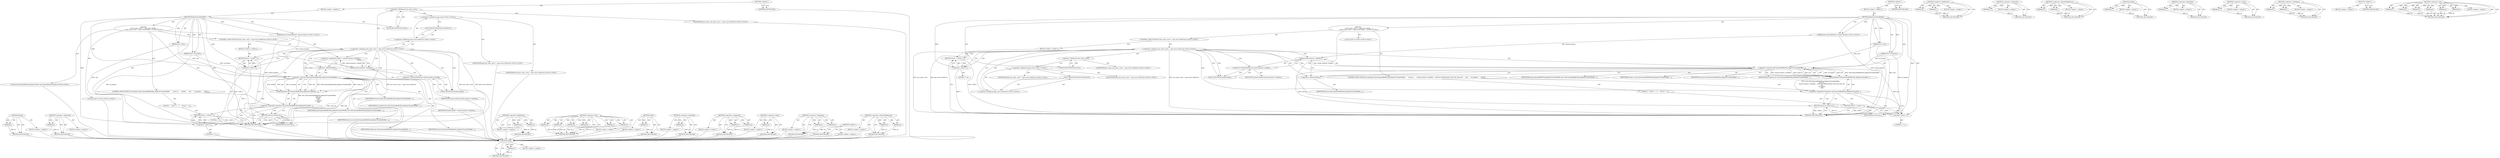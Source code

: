 digraph "&lt;operator&gt;.indirectFieldAccess" {
vulnerable_93 [label=<(METHOD,Send)>];
vulnerable_94 [label=<(PARAM,p1)>];
vulnerable_95 [label=<(BLOCK,&lt;empty&gt;,&lt;empty&gt;)>];
vulnerable_96 [label=<(METHOD_RETURN,ANY)>];
vulnerable_6 [label=<(METHOD,&lt;global&gt;)<SUB>1</SUB>>];
vulnerable_7 [label=<(BLOCK,&lt;empty&gt;,&lt;empty&gt;)<SUB>1</SUB>>];
vulnerable_8 [label=<(METHOD,RegisterTransferBuffer)<SUB>1</SUB>>];
vulnerable_9 [label="<(PARAM,base::SharedMemory* shared_memory)<SUB>2</SUB>>"];
vulnerable_10 [label=<(PARAM,size_t size)<SUB>3</SUB>>];
vulnerable_11 [label=<(PARAM,int32 id_request)<SUB>4</SUB>>];
vulnerable_12 [label="<(BLOCK,{
   if (last_state_.error != gpu::error::kNoEr...,{
   if (last_state_.error != gpu::error::kNoEr...)<SUB>4</SUB>>"];
vulnerable_13 [label="<(CONTROL_STRUCTURE,IF,if (last_state_.error != gpu::error::kNoError))<SUB>5</SUB>>"];
vulnerable_14 [label="<(&lt;operator&gt;.notEquals,last_state_.error != gpu::error::kNoError)<SUB>5</SUB>>"];
vulnerable_15 [label=<(&lt;operator&gt;.fieldAccess,last_state_.error)<SUB>5</SUB>>];
vulnerable_16 [label="<(IDENTIFIER,last_state_,last_state_.error != gpu::error::kNoError)<SUB>5</SUB>>"];
vulnerable_17 [label=<(FIELD_IDENTIFIER,error,error)<SUB>5</SUB>>];
vulnerable_18 [label="<(&lt;operator&gt;.fieldAccess,gpu::error::kNoError)<SUB>5</SUB>>"];
vulnerable_19 [label="<(&lt;operator&gt;.fieldAccess,gpu::error)<SUB>5</SUB>>"];
vulnerable_20 [label="<(IDENTIFIER,gpu,last_state_.error != gpu::error::kNoError)<SUB>5</SUB>>"];
vulnerable_21 [label="<(IDENTIFIER,error,last_state_.error != gpu::error::kNoError)<SUB>5</SUB>>"];
vulnerable_22 [label=<(FIELD_IDENTIFIER,kNoError,kNoError)<SUB>5</SUB>>];
vulnerable_23 [label=<(BLOCK,&lt;empty&gt;,&lt;empty&gt;)<SUB>6</SUB>>];
vulnerable_24 [label=<(RETURN,return -1;,return -1;)<SUB>6</SUB>>];
vulnerable_25 [label=<(&lt;operator&gt;.minus,-1)<SUB>6</SUB>>];
vulnerable_26 [label=<(LITERAL,1,-1)<SUB>6</SUB>>];
vulnerable_27 [label="<(LOCAL,int32 id: int32)<SUB>8</SUB>>"];
vulnerable_28 [label=<(CONTROL_STRUCTURE,IF,if (!Send(new GpuCommandBufferMsg_RegisterTransferBuffer(
       route_id_,
      shared_memory-&gt;handle(),  // Returns FileDescriptor with auto_close off.
       size,
       id_request,
       &amp;id))))<SUB>9</SUB>>];
vulnerable_29 [label=<(&lt;operator&gt;.logicalNot,!Send(new GpuCommandBufferMsg_RegisterTransferB...)<SUB>9</SUB>>];
vulnerable_30 [label=<(Send,Send(new GpuCommandBufferMsg_RegisterTransferBu...)<SUB>9</SUB>>];
vulnerable_31 [label=<(&lt;operator&gt;.new,new GpuCommandBufferMsg_RegisterTransferBuffer(...)<SUB>9</SUB>>];
vulnerable_32 [label=<(IDENTIFIER,GpuCommandBufferMsg_RegisterTransferBuffer,new GpuCommandBufferMsg_RegisterTransferBuffer(...)<SUB>9</SUB>>];
vulnerable_33 [label=<(IDENTIFIER,route_id_,new GpuCommandBufferMsg_RegisterTransferBuffer(...)<SUB>10</SUB>>];
vulnerable_34 [label=<(handle,shared_memory-&gt;handle())<SUB>11</SUB>>];
vulnerable_35 [label=<(&lt;operator&gt;.indirectFieldAccess,shared_memory-&gt;handle)<SUB>11</SUB>>];
vulnerable_36 [label=<(IDENTIFIER,shared_memory,shared_memory-&gt;handle())<SUB>11</SUB>>];
vulnerable_37 [label=<(FIELD_IDENTIFIER,handle,handle)<SUB>11</SUB>>];
vulnerable_38 [label=<(IDENTIFIER,size,new GpuCommandBufferMsg_RegisterTransferBuffer(...)<SUB>12</SUB>>];
vulnerable_39 [label=<(IDENTIFIER,id_request,new GpuCommandBufferMsg_RegisterTransferBuffer(...)<SUB>13</SUB>>];
vulnerable_40 [label=<(&lt;operator&gt;.addressOf,&amp;id)<SUB>14</SUB>>];
vulnerable_41 [label=<(IDENTIFIER,id,new GpuCommandBufferMsg_RegisterTransferBuffer(...)<SUB>14</SUB>>];
vulnerable_42 [label=<(BLOCK,{
    return -1;
  },{
    return -1;
  })<SUB>14</SUB>>];
vulnerable_43 [label=<(RETURN,return -1;,return -1;)<SUB>15</SUB>>];
vulnerable_44 [label=<(&lt;operator&gt;.minus,-1)<SUB>15</SUB>>];
vulnerable_45 [label=<(LITERAL,1,-1)<SUB>15</SUB>>];
vulnerable_46 [label=<(RETURN,return id;,return id;)<SUB>18</SUB>>];
vulnerable_47 [label=<(IDENTIFIER,id,return id;)<SUB>18</SUB>>];
vulnerable_48 [label=<(METHOD_RETURN,int32)<SUB>1</SUB>>];
vulnerable_50 [label=<(METHOD_RETURN,ANY)<SUB>1</SUB>>];
vulnerable_80 [label=<(METHOD,&lt;operator&gt;.fieldAccess)>];
vulnerable_81 [label=<(PARAM,p1)>];
vulnerable_82 [label=<(PARAM,p2)>];
vulnerable_83 [label=<(BLOCK,&lt;empty&gt;,&lt;empty&gt;)>];
vulnerable_84 [label=<(METHOD_RETURN,ANY)>];
vulnerable_115 [label=<(METHOD,&lt;operator&gt;.addressOf)>];
vulnerable_116 [label=<(PARAM,p1)>];
vulnerable_117 [label=<(BLOCK,&lt;empty&gt;,&lt;empty&gt;)>];
vulnerable_118 [label=<(METHOD_RETURN,ANY)>];
vulnerable_110 [label=<(METHOD,&lt;operator&gt;.indirectFieldAccess)>];
vulnerable_111 [label=<(PARAM,p1)>];
vulnerable_112 [label=<(PARAM,p2)>];
vulnerable_113 [label=<(BLOCK,&lt;empty&gt;,&lt;empty&gt;)>];
vulnerable_114 [label=<(METHOD_RETURN,ANY)>];
vulnerable_106 [label=<(METHOD,handle)>];
vulnerable_107 [label=<(PARAM,p1)>];
vulnerable_108 [label=<(BLOCK,&lt;empty&gt;,&lt;empty&gt;)>];
vulnerable_109 [label=<(METHOD_RETURN,ANY)>];
vulnerable_89 [label=<(METHOD,&lt;operator&gt;.logicalNot)>];
vulnerable_90 [label=<(PARAM,p1)>];
vulnerable_91 [label=<(BLOCK,&lt;empty&gt;,&lt;empty&gt;)>];
vulnerable_92 [label=<(METHOD_RETURN,ANY)>];
vulnerable_85 [label=<(METHOD,&lt;operator&gt;.minus)>];
vulnerable_86 [label=<(PARAM,p1)>];
vulnerable_87 [label=<(BLOCK,&lt;empty&gt;,&lt;empty&gt;)>];
vulnerable_88 [label=<(METHOD_RETURN,ANY)>];
vulnerable_75 [label=<(METHOD,&lt;operator&gt;.notEquals)>];
vulnerable_76 [label=<(PARAM,p1)>];
vulnerable_77 [label=<(PARAM,p2)>];
vulnerable_78 [label=<(BLOCK,&lt;empty&gt;,&lt;empty&gt;)>];
vulnerable_79 [label=<(METHOD_RETURN,ANY)>];
vulnerable_69 [label=<(METHOD,&lt;global&gt;)<SUB>1</SUB>>];
vulnerable_70 [label=<(BLOCK,&lt;empty&gt;,&lt;empty&gt;)>];
vulnerable_71 [label=<(METHOD_RETURN,ANY)>];
vulnerable_97 [label=<(METHOD,&lt;operator&gt;.new)>];
vulnerable_98 [label=<(PARAM,p1)>];
vulnerable_99 [label=<(PARAM,p2)>];
vulnerable_100 [label=<(PARAM,p3)>];
vulnerable_101 [label=<(PARAM,p4)>];
vulnerable_102 [label=<(PARAM,p5)>];
vulnerable_103 [label=<(PARAM,p6)>];
vulnerable_104 [label=<(BLOCK,&lt;empty&gt;,&lt;empty&gt;)>];
vulnerable_105 [label=<(METHOD_RETURN,ANY)>];
fixed_100 [label=<(METHOD,handle)>];
fixed_101 [label=<(PARAM,p1)>];
fixed_102 [label=<(BLOCK,&lt;empty&gt;,&lt;empty&gt;)>];
fixed_103 [label=<(METHOD_RETURN,ANY)>];
fixed_126 [label=<(METHOD,&lt;operator&gt;.addressOf)>];
fixed_127 [label=<(PARAM,p1)>];
fixed_128 [label=<(BLOCK,&lt;empty&gt;,&lt;empty&gt;)>];
fixed_129 [label=<(METHOD_RETURN,ANY)>];
fixed_6 [label=<(METHOD,&lt;global&gt;)<SUB>1</SUB>>];
fixed_7 [label=<(BLOCK,&lt;empty&gt;,&lt;empty&gt;)<SUB>1</SUB>>];
fixed_8 [label=<(METHOD,RegisterTransferBuffer)<SUB>1</SUB>>];
fixed_9 [label="<(PARAM,base::SharedMemory* shared_memory)<SUB>2</SUB>>"];
fixed_10 [label=<(PARAM,size_t size)<SUB>3</SUB>>];
fixed_11 [label=<(PARAM,int32 id_request)<SUB>4</SUB>>];
fixed_12 [label="<(BLOCK,{
   if (last_state_.error != gpu::error::kNoEr...,{
   if (last_state_.error != gpu::error::kNoEr...)<SUB>4</SUB>>"];
fixed_13 [label="<(CONTROL_STRUCTURE,IF,if (last_state_.error != gpu::error::kNoError))<SUB>5</SUB>>"];
fixed_14 [label="<(&lt;operator&gt;.notEquals,last_state_.error != gpu::error::kNoError)<SUB>5</SUB>>"];
fixed_15 [label=<(&lt;operator&gt;.fieldAccess,last_state_.error)<SUB>5</SUB>>];
fixed_16 [label="<(IDENTIFIER,last_state_,last_state_.error != gpu::error::kNoError)<SUB>5</SUB>>"];
fixed_17 [label=<(FIELD_IDENTIFIER,error,error)<SUB>5</SUB>>];
fixed_18 [label="<(&lt;operator&gt;.fieldAccess,gpu::error::kNoError)<SUB>5</SUB>>"];
fixed_19 [label="<(&lt;operator&gt;.fieldAccess,gpu::error)<SUB>5</SUB>>"];
fixed_20 [label="<(IDENTIFIER,gpu,last_state_.error != gpu::error::kNoError)<SUB>5</SUB>>"];
fixed_21 [label="<(IDENTIFIER,error,last_state_.error != gpu::error::kNoError)<SUB>5</SUB>>"];
fixed_22 [label=<(FIELD_IDENTIFIER,kNoError,kNoError)<SUB>5</SUB>>];
fixed_23 [label=<(BLOCK,&lt;empty&gt;,&lt;empty&gt;)<SUB>6</SUB>>];
fixed_24 [label=<(RETURN,return -1;,return -1;)<SUB>6</SUB>>];
fixed_25 [label=<(&lt;operator&gt;.minus,-1)<SUB>6</SUB>>];
fixed_26 [label=<(LITERAL,1,-1)<SUB>6</SUB>>];
fixed_27 [label="<(LOCAL,base.SharedMemoryHandle handle: base.SharedMemoryHandle)<SUB>9</SUB>>"];
fixed_28 [label=<(&lt;operator&gt;.assignment,handle = shared_memory-&gt;handle())<SUB>9</SUB>>];
fixed_29 [label=<(IDENTIFIER,handle,handle = shared_memory-&gt;handle())<SUB>9</SUB>>];
fixed_30 [label=<(handle,shared_memory-&gt;handle())<SUB>9</SUB>>];
fixed_31 [label=<(&lt;operator&gt;.indirectFieldAccess,shared_memory-&gt;handle)<SUB>9</SUB>>];
fixed_32 [label=<(IDENTIFIER,shared_memory,shared_memory-&gt;handle())<SUB>9</SUB>>];
fixed_33 [label=<(FIELD_IDENTIFIER,handle,handle)<SUB>9</SUB>>];
fixed_34 [label="<(LOCAL,int32 id: int32)<SUB>18</SUB>>"];
fixed_35 [label=<(CONTROL_STRUCTURE,IF,if (!Send(new GpuCommandBufferMsg_RegisterTransferBuffer(
       route_id_,
      handle,
       size,
       id_request,
       &amp;id))))<SUB>19</SUB>>];
fixed_36 [label=<(&lt;operator&gt;.logicalNot,!Send(new GpuCommandBufferMsg_RegisterTransferB...)<SUB>19</SUB>>];
fixed_37 [label=<(Send,Send(new GpuCommandBufferMsg_RegisterTransferBu...)<SUB>19</SUB>>];
fixed_38 [label=<(&lt;operator&gt;.new,new GpuCommandBufferMsg_RegisterTransferBuffer(...)<SUB>19</SUB>>];
fixed_39 [label=<(IDENTIFIER,GpuCommandBufferMsg_RegisterTransferBuffer,new GpuCommandBufferMsg_RegisterTransferBuffer(...)<SUB>19</SUB>>];
fixed_40 [label=<(IDENTIFIER,route_id_,new GpuCommandBufferMsg_RegisterTransferBuffer(...)<SUB>20</SUB>>];
fixed_41 [label=<(IDENTIFIER,handle,new GpuCommandBufferMsg_RegisterTransferBuffer(...)<SUB>21</SUB>>];
fixed_42 [label=<(IDENTIFIER,size,new GpuCommandBufferMsg_RegisterTransferBuffer(...)<SUB>22</SUB>>];
fixed_43 [label=<(IDENTIFIER,id_request,new GpuCommandBufferMsg_RegisterTransferBuffer(...)<SUB>23</SUB>>];
fixed_44 [label=<(&lt;operator&gt;.addressOf,&amp;id)<SUB>24</SUB>>];
fixed_45 [label=<(IDENTIFIER,id,new GpuCommandBufferMsg_RegisterTransferBuffer(...)<SUB>24</SUB>>];
fixed_46 [label=<(BLOCK,{
    return -1;
  },{
    return -1;
  })<SUB>24</SUB>>];
fixed_47 [label=<(RETURN,return -1;,return -1;)<SUB>25</SUB>>];
fixed_48 [label=<(&lt;operator&gt;.minus,-1)<SUB>25</SUB>>];
fixed_49 [label=<(LITERAL,1,-1)<SUB>25</SUB>>];
fixed_50 [label=<(RETURN,return id;,return id;)<SUB>28</SUB>>];
fixed_51 [label=<(IDENTIFIER,id,return id;)<SUB>28</SUB>>];
fixed_52 [label=<(METHOD_RETURN,int32)<SUB>1</SUB>>];
fixed_54 [label=<(METHOD_RETURN,ANY)<SUB>1</SUB>>];
fixed_86 [label=<(METHOD,&lt;operator&gt;.fieldAccess)>];
fixed_87 [label=<(PARAM,p1)>];
fixed_88 [label=<(PARAM,p2)>];
fixed_89 [label=<(BLOCK,&lt;empty&gt;,&lt;empty&gt;)>];
fixed_90 [label=<(METHOD_RETURN,ANY)>];
fixed_117 [label=<(METHOD,&lt;operator&gt;.new)>];
fixed_118 [label=<(PARAM,p1)>];
fixed_119 [label=<(PARAM,p2)>];
fixed_120 [label=<(PARAM,p3)>];
fixed_121 [label=<(PARAM,p4)>];
fixed_122 [label=<(PARAM,p5)>];
fixed_123 [label=<(PARAM,p6)>];
fixed_124 [label=<(BLOCK,&lt;empty&gt;,&lt;empty&gt;)>];
fixed_125 [label=<(METHOD_RETURN,ANY)>];
fixed_113 [label=<(METHOD,Send)>];
fixed_114 [label=<(PARAM,p1)>];
fixed_115 [label=<(BLOCK,&lt;empty&gt;,&lt;empty&gt;)>];
fixed_116 [label=<(METHOD_RETURN,ANY)>];
fixed_109 [label=<(METHOD,&lt;operator&gt;.logicalNot)>];
fixed_110 [label=<(PARAM,p1)>];
fixed_111 [label=<(BLOCK,&lt;empty&gt;,&lt;empty&gt;)>];
fixed_112 [label=<(METHOD_RETURN,ANY)>];
fixed_95 [label=<(METHOD,&lt;operator&gt;.assignment)>];
fixed_96 [label=<(PARAM,p1)>];
fixed_97 [label=<(PARAM,p2)>];
fixed_98 [label=<(BLOCK,&lt;empty&gt;,&lt;empty&gt;)>];
fixed_99 [label=<(METHOD_RETURN,ANY)>];
fixed_91 [label=<(METHOD,&lt;operator&gt;.minus)>];
fixed_92 [label=<(PARAM,p1)>];
fixed_93 [label=<(BLOCK,&lt;empty&gt;,&lt;empty&gt;)>];
fixed_94 [label=<(METHOD_RETURN,ANY)>];
fixed_81 [label=<(METHOD,&lt;operator&gt;.notEquals)>];
fixed_82 [label=<(PARAM,p1)>];
fixed_83 [label=<(PARAM,p2)>];
fixed_84 [label=<(BLOCK,&lt;empty&gt;,&lt;empty&gt;)>];
fixed_85 [label=<(METHOD_RETURN,ANY)>];
fixed_75 [label=<(METHOD,&lt;global&gt;)<SUB>1</SUB>>];
fixed_76 [label=<(BLOCK,&lt;empty&gt;,&lt;empty&gt;)>];
fixed_77 [label=<(METHOD_RETURN,ANY)>];
fixed_104 [label=<(METHOD,&lt;operator&gt;.indirectFieldAccess)>];
fixed_105 [label=<(PARAM,p1)>];
fixed_106 [label=<(PARAM,p2)>];
fixed_107 [label=<(BLOCK,&lt;empty&gt;,&lt;empty&gt;)>];
fixed_108 [label=<(METHOD_RETURN,ANY)>];
vulnerable_93 -> vulnerable_94  [key=0, label="AST: "];
vulnerable_93 -> vulnerable_94  [key=1, label="DDG: "];
vulnerable_93 -> vulnerable_95  [key=0, label="AST: "];
vulnerable_93 -> vulnerable_96  [key=0, label="AST: "];
vulnerable_93 -> vulnerable_96  [key=1, label="CFG: "];
vulnerable_94 -> vulnerable_96  [key=0, label="DDG: p1"];
vulnerable_6 -> vulnerable_7  [key=0, label="AST: "];
vulnerable_6 -> vulnerable_50  [key=0, label="AST: "];
vulnerable_6 -> vulnerable_50  [key=1, label="CFG: "];
vulnerable_7 -> vulnerable_8  [key=0, label="AST: "];
vulnerable_8 -> vulnerable_9  [key=0, label="AST: "];
vulnerable_8 -> vulnerable_9  [key=1, label="DDG: "];
vulnerable_8 -> vulnerable_10  [key=0, label="AST: "];
vulnerable_8 -> vulnerable_10  [key=1, label="DDG: "];
vulnerable_8 -> vulnerable_11  [key=0, label="AST: "];
vulnerable_8 -> vulnerable_11  [key=1, label="DDG: "];
vulnerable_8 -> vulnerable_12  [key=0, label="AST: "];
vulnerable_8 -> vulnerable_48  [key=0, label="AST: "];
vulnerable_8 -> vulnerable_17  [key=0, label="CFG: "];
vulnerable_8 -> vulnerable_47  [key=0, label="DDG: "];
vulnerable_8 -> vulnerable_25  [key=0, label="DDG: "];
vulnerable_8 -> vulnerable_31  [key=0, label="DDG: "];
vulnerable_8 -> vulnerable_44  [key=0, label="DDG: "];
vulnerable_9 -> vulnerable_48  [key=0, label="DDG: shared_memory"];
vulnerable_9 -> vulnerable_34  [key=0, label="DDG: shared_memory"];
vulnerable_10 -> vulnerable_48  [key=0, label="DDG: size"];
vulnerable_10 -> vulnerable_31  [key=0, label="DDG: size"];
vulnerable_11 -> vulnerable_48  [key=0, label="DDG: id_request"];
vulnerable_11 -> vulnerable_31  [key=0, label="DDG: id_request"];
vulnerable_12 -> vulnerable_13  [key=0, label="AST: "];
vulnerable_12 -> vulnerable_27  [key=0, label="AST: "];
vulnerable_12 -> vulnerable_28  [key=0, label="AST: "];
vulnerable_12 -> vulnerable_46  [key=0, label="AST: "];
vulnerable_13 -> vulnerable_14  [key=0, label="AST: "];
vulnerable_13 -> vulnerable_23  [key=0, label="AST: "];
vulnerable_14 -> vulnerable_15  [key=0, label="AST: "];
vulnerable_14 -> vulnerable_18  [key=0, label="AST: "];
vulnerable_14 -> vulnerable_25  [key=0, label="CFG: "];
vulnerable_14 -> vulnerable_25  [key=1, label="CDG: "];
vulnerable_14 -> vulnerable_37  [key=0, label="CFG: "];
vulnerable_14 -> vulnerable_37  [key=1, label="CDG: "];
vulnerable_14 -> vulnerable_48  [key=0, label="DDG: last_state_.error"];
vulnerable_14 -> vulnerable_48  [key=1, label="DDG: gpu::error::kNoError"];
vulnerable_14 -> vulnerable_48  [key=2, label="DDG: last_state_.error != gpu::error::kNoError"];
vulnerable_14 -> vulnerable_40  [key=0, label="CDG: "];
vulnerable_14 -> vulnerable_24  [key=0, label="CDG: "];
vulnerable_14 -> vulnerable_30  [key=0, label="CDG: "];
vulnerable_14 -> vulnerable_29  [key=0, label="CDG: "];
vulnerable_14 -> vulnerable_34  [key=0, label="CDG: "];
vulnerable_14 -> vulnerable_35  [key=0, label="CDG: "];
vulnerable_14 -> vulnerable_31  [key=0, label="CDG: "];
vulnerable_15 -> vulnerable_16  [key=0, label="AST: "];
vulnerable_15 -> vulnerable_17  [key=0, label="AST: "];
vulnerable_15 -> vulnerable_19  [key=0, label="CFG: "];
vulnerable_17 -> vulnerable_15  [key=0, label="CFG: "];
vulnerable_18 -> vulnerable_19  [key=0, label="AST: "];
vulnerable_18 -> vulnerable_22  [key=0, label="AST: "];
vulnerable_18 -> vulnerable_14  [key=0, label="CFG: "];
vulnerable_19 -> vulnerable_20  [key=0, label="AST: "];
vulnerable_19 -> vulnerable_21  [key=0, label="AST: "];
vulnerable_19 -> vulnerable_22  [key=0, label="CFG: "];
vulnerable_22 -> vulnerable_18  [key=0, label="CFG: "];
vulnerable_23 -> vulnerable_24  [key=0, label="AST: "];
vulnerable_24 -> vulnerable_25  [key=0, label="AST: "];
vulnerable_24 -> vulnerable_48  [key=0, label="CFG: "];
vulnerable_24 -> vulnerable_48  [key=1, label="DDG: &lt;RET&gt;"];
vulnerable_25 -> vulnerable_26  [key=0, label="AST: "];
vulnerable_25 -> vulnerable_24  [key=0, label="CFG: "];
vulnerable_25 -> vulnerable_24  [key=1, label="DDG: -1"];
vulnerable_25 -> vulnerable_48  [key=0, label="DDG: -1"];
vulnerable_28 -> vulnerable_29  [key=0, label="AST: "];
vulnerable_28 -> vulnerable_42  [key=0, label="AST: "];
vulnerable_29 -> vulnerable_30  [key=0, label="AST: "];
vulnerable_29 -> vulnerable_44  [key=0, label="CFG: "];
vulnerable_29 -> vulnerable_44  [key=1, label="CDG: "];
vulnerable_29 -> vulnerable_46  [key=0, label="CFG: "];
vulnerable_29 -> vulnerable_46  [key=1, label="CDG: "];
vulnerable_29 -> vulnerable_43  [key=0, label="CDG: "];
vulnerable_30 -> vulnerable_31  [key=0, label="AST: "];
vulnerable_30 -> vulnerable_29  [key=0, label="CFG: "];
vulnerable_30 -> vulnerable_29  [key=1, label="DDG: new GpuCommandBufferMsg_RegisterTransferBuffer(
       route_id_,
      shared_memory-&gt;handle(),  // Returns FileDescriptor with auto_close off.
       size,
       id_request,
       &amp;id)"];
vulnerable_31 -> vulnerable_32  [key=0, label="AST: "];
vulnerable_31 -> vulnerable_33  [key=0, label="AST: "];
vulnerable_31 -> vulnerable_34  [key=0, label="AST: "];
vulnerable_31 -> vulnerable_38  [key=0, label="AST: "];
vulnerable_31 -> vulnerable_39  [key=0, label="AST: "];
vulnerable_31 -> vulnerable_40  [key=0, label="AST: "];
vulnerable_31 -> vulnerable_30  [key=0, label="CFG: "];
vulnerable_31 -> vulnerable_30  [key=1, label="DDG: id_request"];
vulnerable_31 -> vulnerable_30  [key=2, label="DDG: &amp;id"];
vulnerable_31 -> vulnerable_30  [key=3, label="DDG: GpuCommandBufferMsg_RegisterTransferBuffer"];
vulnerable_31 -> vulnerable_30  [key=4, label="DDG: shared_memory-&gt;handle()"];
vulnerable_31 -> vulnerable_30  [key=5, label="DDG: route_id_"];
vulnerable_31 -> vulnerable_30  [key=6, label="DDG: size"];
vulnerable_31 -> vulnerable_48  [key=0, label="DDG: route_id_"];
vulnerable_31 -> vulnerable_47  [key=0, label="DDG: &amp;id"];
vulnerable_34 -> vulnerable_35  [key=0, label="AST: "];
vulnerable_34 -> vulnerable_40  [key=0, label="CFG: "];
vulnerable_34 -> vulnerable_31  [key=0, label="DDG: shared_memory-&gt;handle"];
vulnerable_35 -> vulnerable_36  [key=0, label="AST: "];
vulnerable_35 -> vulnerable_37  [key=0, label="AST: "];
vulnerable_35 -> vulnerable_34  [key=0, label="CFG: "];
vulnerable_37 -> vulnerable_35  [key=0, label="CFG: "];
vulnerable_40 -> vulnerable_41  [key=0, label="AST: "];
vulnerable_40 -> vulnerable_31  [key=0, label="CFG: "];
vulnerable_42 -> vulnerable_43  [key=0, label="AST: "];
vulnerable_43 -> vulnerable_44  [key=0, label="AST: "];
vulnerable_43 -> vulnerable_48  [key=0, label="CFG: "];
vulnerable_43 -> vulnerable_48  [key=1, label="DDG: &lt;RET&gt;"];
vulnerable_44 -> vulnerable_45  [key=0, label="AST: "];
vulnerable_44 -> vulnerable_43  [key=0, label="CFG: "];
vulnerable_44 -> vulnerable_43  [key=1, label="DDG: -1"];
vulnerable_46 -> vulnerable_47  [key=0, label="AST: "];
vulnerable_46 -> vulnerable_48  [key=0, label="CFG: "];
vulnerable_46 -> vulnerable_48  [key=1, label="DDG: &lt;RET&gt;"];
vulnerable_47 -> vulnerable_46  [key=0, label="DDG: id"];
vulnerable_80 -> vulnerable_81  [key=0, label="AST: "];
vulnerable_80 -> vulnerable_81  [key=1, label="DDG: "];
vulnerable_80 -> vulnerable_83  [key=0, label="AST: "];
vulnerable_80 -> vulnerable_82  [key=0, label="AST: "];
vulnerable_80 -> vulnerable_82  [key=1, label="DDG: "];
vulnerable_80 -> vulnerable_84  [key=0, label="AST: "];
vulnerable_80 -> vulnerable_84  [key=1, label="CFG: "];
vulnerable_81 -> vulnerable_84  [key=0, label="DDG: p1"];
vulnerable_82 -> vulnerable_84  [key=0, label="DDG: p2"];
vulnerable_115 -> vulnerable_116  [key=0, label="AST: "];
vulnerable_115 -> vulnerable_116  [key=1, label="DDG: "];
vulnerable_115 -> vulnerable_117  [key=0, label="AST: "];
vulnerable_115 -> vulnerable_118  [key=0, label="AST: "];
vulnerable_115 -> vulnerable_118  [key=1, label="CFG: "];
vulnerable_116 -> vulnerable_118  [key=0, label="DDG: p1"];
vulnerable_110 -> vulnerable_111  [key=0, label="AST: "];
vulnerable_110 -> vulnerable_111  [key=1, label="DDG: "];
vulnerable_110 -> vulnerable_113  [key=0, label="AST: "];
vulnerable_110 -> vulnerable_112  [key=0, label="AST: "];
vulnerable_110 -> vulnerable_112  [key=1, label="DDG: "];
vulnerable_110 -> vulnerable_114  [key=0, label="AST: "];
vulnerable_110 -> vulnerable_114  [key=1, label="CFG: "];
vulnerable_111 -> vulnerable_114  [key=0, label="DDG: p1"];
vulnerable_112 -> vulnerable_114  [key=0, label="DDG: p2"];
vulnerable_106 -> vulnerable_107  [key=0, label="AST: "];
vulnerable_106 -> vulnerable_107  [key=1, label="DDG: "];
vulnerable_106 -> vulnerable_108  [key=0, label="AST: "];
vulnerable_106 -> vulnerable_109  [key=0, label="AST: "];
vulnerable_106 -> vulnerable_109  [key=1, label="CFG: "];
vulnerable_107 -> vulnerable_109  [key=0, label="DDG: p1"];
vulnerable_89 -> vulnerable_90  [key=0, label="AST: "];
vulnerable_89 -> vulnerable_90  [key=1, label="DDG: "];
vulnerable_89 -> vulnerable_91  [key=0, label="AST: "];
vulnerable_89 -> vulnerable_92  [key=0, label="AST: "];
vulnerable_89 -> vulnerable_92  [key=1, label="CFG: "];
vulnerable_90 -> vulnerable_92  [key=0, label="DDG: p1"];
vulnerable_85 -> vulnerable_86  [key=0, label="AST: "];
vulnerable_85 -> vulnerable_86  [key=1, label="DDG: "];
vulnerable_85 -> vulnerable_87  [key=0, label="AST: "];
vulnerable_85 -> vulnerable_88  [key=0, label="AST: "];
vulnerable_85 -> vulnerable_88  [key=1, label="CFG: "];
vulnerable_86 -> vulnerable_88  [key=0, label="DDG: p1"];
vulnerable_75 -> vulnerable_76  [key=0, label="AST: "];
vulnerable_75 -> vulnerable_76  [key=1, label="DDG: "];
vulnerable_75 -> vulnerable_78  [key=0, label="AST: "];
vulnerable_75 -> vulnerable_77  [key=0, label="AST: "];
vulnerable_75 -> vulnerable_77  [key=1, label="DDG: "];
vulnerable_75 -> vulnerable_79  [key=0, label="AST: "];
vulnerable_75 -> vulnerable_79  [key=1, label="CFG: "];
vulnerable_76 -> vulnerable_79  [key=0, label="DDG: p1"];
vulnerable_77 -> vulnerable_79  [key=0, label="DDG: p2"];
vulnerable_69 -> vulnerable_70  [key=0, label="AST: "];
vulnerable_69 -> vulnerable_71  [key=0, label="AST: "];
vulnerable_69 -> vulnerable_71  [key=1, label="CFG: "];
vulnerable_97 -> vulnerable_98  [key=0, label="AST: "];
vulnerable_97 -> vulnerable_98  [key=1, label="DDG: "];
vulnerable_97 -> vulnerable_104  [key=0, label="AST: "];
vulnerable_97 -> vulnerable_99  [key=0, label="AST: "];
vulnerable_97 -> vulnerable_99  [key=1, label="DDG: "];
vulnerable_97 -> vulnerable_105  [key=0, label="AST: "];
vulnerable_97 -> vulnerable_105  [key=1, label="CFG: "];
vulnerable_97 -> vulnerable_100  [key=0, label="AST: "];
vulnerable_97 -> vulnerable_100  [key=1, label="DDG: "];
vulnerable_97 -> vulnerable_101  [key=0, label="AST: "];
vulnerable_97 -> vulnerable_101  [key=1, label="DDG: "];
vulnerable_97 -> vulnerable_102  [key=0, label="AST: "];
vulnerable_97 -> vulnerable_102  [key=1, label="DDG: "];
vulnerable_97 -> vulnerable_103  [key=0, label="AST: "];
vulnerable_97 -> vulnerable_103  [key=1, label="DDG: "];
vulnerable_98 -> vulnerable_105  [key=0, label="DDG: p1"];
vulnerable_99 -> vulnerable_105  [key=0, label="DDG: p2"];
vulnerable_100 -> vulnerable_105  [key=0, label="DDG: p3"];
vulnerable_101 -> vulnerable_105  [key=0, label="DDG: p4"];
vulnerable_102 -> vulnerable_105  [key=0, label="DDG: p5"];
vulnerable_103 -> vulnerable_105  [key=0, label="DDG: p6"];
fixed_100 -> fixed_101  [key=0, label="AST: "];
fixed_100 -> fixed_101  [key=1, label="DDG: "];
fixed_100 -> fixed_102  [key=0, label="AST: "];
fixed_100 -> fixed_103  [key=0, label="AST: "];
fixed_100 -> fixed_103  [key=1, label="CFG: "];
fixed_101 -> fixed_103  [key=0, label="DDG: p1"];
fixed_102 -> vulnerable_93  [key=0];
fixed_103 -> vulnerable_93  [key=0];
fixed_126 -> fixed_127  [key=0, label="AST: "];
fixed_126 -> fixed_127  [key=1, label="DDG: "];
fixed_126 -> fixed_128  [key=0, label="AST: "];
fixed_126 -> fixed_129  [key=0, label="AST: "];
fixed_126 -> fixed_129  [key=1, label="CFG: "];
fixed_127 -> fixed_129  [key=0, label="DDG: p1"];
fixed_128 -> vulnerable_93  [key=0];
fixed_129 -> vulnerable_93  [key=0];
fixed_6 -> fixed_7  [key=0, label="AST: "];
fixed_6 -> fixed_54  [key=0, label="AST: "];
fixed_6 -> fixed_54  [key=1, label="CFG: "];
fixed_7 -> fixed_8  [key=0, label="AST: "];
fixed_8 -> fixed_9  [key=0, label="AST: "];
fixed_8 -> fixed_9  [key=1, label="DDG: "];
fixed_8 -> fixed_10  [key=0, label="AST: "];
fixed_8 -> fixed_10  [key=1, label="DDG: "];
fixed_8 -> fixed_11  [key=0, label="AST: "];
fixed_8 -> fixed_11  [key=1, label="DDG: "];
fixed_8 -> fixed_12  [key=0, label="AST: "];
fixed_8 -> fixed_52  [key=0, label="AST: "];
fixed_8 -> fixed_17  [key=0, label="CFG: "];
fixed_8 -> fixed_51  [key=0, label="DDG: "];
fixed_8 -> fixed_25  [key=0, label="DDG: "];
fixed_8 -> fixed_38  [key=0, label="DDG: "];
fixed_8 -> fixed_48  [key=0, label="DDG: "];
fixed_9 -> fixed_52  [key=0, label="DDG: shared_memory"];
fixed_9 -> fixed_30  [key=0, label="DDG: shared_memory"];
fixed_10 -> fixed_52  [key=0, label="DDG: size"];
fixed_10 -> fixed_38  [key=0, label="DDG: size"];
fixed_11 -> fixed_52  [key=0, label="DDG: id_request"];
fixed_11 -> fixed_38  [key=0, label="DDG: id_request"];
fixed_12 -> fixed_13  [key=0, label="AST: "];
fixed_12 -> fixed_27  [key=0, label="AST: "];
fixed_12 -> fixed_28  [key=0, label="AST: "];
fixed_12 -> fixed_34  [key=0, label="AST: "];
fixed_12 -> fixed_35  [key=0, label="AST: "];
fixed_12 -> fixed_50  [key=0, label="AST: "];
fixed_13 -> fixed_14  [key=0, label="AST: "];
fixed_13 -> fixed_23  [key=0, label="AST: "];
fixed_14 -> fixed_15  [key=0, label="AST: "];
fixed_14 -> fixed_18  [key=0, label="AST: "];
fixed_14 -> fixed_25  [key=0, label="CFG: "];
fixed_14 -> fixed_25  [key=1, label="CDG: "];
fixed_14 -> fixed_33  [key=0, label="CFG: "];
fixed_14 -> fixed_33  [key=1, label="CDG: "];
fixed_14 -> fixed_52  [key=0, label="DDG: last_state_.error"];
fixed_14 -> fixed_52  [key=1, label="DDG: gpu::error::kNoError"];
fixed_14 -> fixed_52  [key=2, label="DDG: last_state_.error != gpu::error::kNoError"];
fixed_14 -> fixed_24  [key=0, label="CDG: "];
fixed_14 -> fixed_30  [key=0, label="CDG: "];
fixed_14 -> fixed_28  [key=0, label="CDG: "];
fixed_14 -> fixed_36  [key=0, label="CDG: "];
fixed_14 -> fixed_37  [key=0, label="CDG: "];
fixed_14 -> fixed_38  [key=0, label="CDG: "];
fixed_14 -> fixed_44  [key=0, label="CDG: "];
fixed_14 -> fixed_31  [key=0, label="CDG: "];
fixed_15 -> fixed_16  [key=0, label="AST: "];
fixed_15 -> fixed_17  [key=0, label="AST: "];
fixed_15 -> fixed_19  [key=0, label="CFG: "];
fixed_16 -> vulnerable_93  [key=0];
fixed_17 -> fixed_15  [key=0, label="CFG: "];
fixed_18 -> fixed_19  [key=0, label="AST: "];
fixed_18 -> fixed_22  [key=0, label="AST: "];
fixed_18 -> fixed_14  [key=0, label="CFG: "];
fixed_19 -> fixed_20  [key=0, label="AST: "];
fixed_19 -> fixed_21  [key=0, label="AST: "];
fixed_19 -> fixed_22  [key=0, label="CFG: "];
fixed_20 -> vulnerable_93  [key=0];
fixed_21 -> vulnerable_93  [key=0];
fixed_22 -> fixed_18  [key=0, label="CFG: "];
fixed_23 -> fixed_24  [key=0, label="AST: "];
fixed_24 -> fixed_25  [key=0, label="AST: "];
fixed_24 -> fixed_52  [key=0, label="CFG: "];
fixed_24 -> fixed_52  [key=1, label="DDG: &lt;RET&gt;"];
fixed_25 -> fixed_26  [key=0, label="AST: "];
fixed_25 -> fixed_24  [key=0, label="CFG: "];
fixed_25 -> fixed_24  [key=1, label="DDG: -1"];
fixed_25 -> fixed_52  [key=0, label="DDG: -1"];
fixed_26 -> vulnerable_93  [key=0];
fixed_27 -> vulnerable_93  [key=0];
fixed_28 -> fixed_29  [key=0, label="AST: "];
fixed_28 -> fixed_30  [key=0, label="AST: "];
fixed_28 -> fixed_44  [key=0, label="CFG: "];
fixed_28 -> fixed_38  [key=0, label="DDG: handle"];
fixed_29 -> vulnerable_93  [key=0];
fixed_30 -> fixed_31  [key=0, label="AST: "];
fixed_30 -> fixed_28  [key=0, label="CFG: "];
fixed_30 -> fixed_28  [key=1, label="DDG: shared_memory-&gt;handle"];
fixed_31 -> fixed_32  [key=0, label="AST: "];
fixed_31 -> fixed_33  [key=0, label="AST: "];
fixed_31 -> fixed_30  [key=0, label="CFG: "];
fixed_32 -> vulnerable_93  [key=0];
fixed_33 -> fixed_31  [key=0, label="CFG: "];
fixed_34 -> vulnerable_93  [key=0];
fixed_35 -> fixed_36  [key=0, label="AST: "];
fixed_35 -> fixed_46  [key=0, label="AST: "];
fixed_36 -> fixed_37  [key=0, label="AST: "];
fixed_36 -> fixed_48  [key=0, label="CFG: "];
fixed_36 -> fixed_48  [key=1, label="CDG: "];
fixed_36 -> fixed_50  [key=0, label="CFG: "];
fixed_36 -> fixed_50  [key=1, label="CDG: "];
fixed_36 -> fixed_47  [key=0, label="CDG: "];
fixed_37 -> fixed_38  [key=0, label="AST: "];
fixed_37 -> fixed_36  [key=0, label="CFG: "];
fixed_37 -> fixed_36  [key=1, label="DDG: new GpuCommandBufferMsg_RegisterTransferBuffer(
       route_id_,
      handle,
       size,
       id_request,
       &amp;id)"];
fixed_38 -> fixed_39  [key=0, label="AST: "];
fixed_38 -> fixed_40  [key=0, label="AST: "];
fixed_38 -> fixed_41  [key=0, label="AST: "];
fixed_38 -> fixed_42  [key=0, label="AST: "];
fixed_38 -> fixed_43  [key=0, label="AST: "];
fixed_38 -> fixed_44  [key=0, label="AST: "];
fixed_38 -> fixed_37  [key=0, label="CFG: "];
fixed_38 -> fixed_37  [key=1, label="DDG: &amp;id"];
fixed_38 -> fixed_37  [key=2, label="DDG: GpuCommandBufferMsg_RegisterTransferBuffer"];
fixed_38 -> fixed_37  [key=3, label="DDG: route_id_"];
fixed_38 -> fixed_37  [key=4, label="DDG: handle"];
fixed_38 -> fixed_37  [key=5, label="DDG: size"];
fixed_38 -> fixed_37  [key=6, label="DDG: id_request"];
fixed_38 -> fixed_52  [key=0, label="DDG: route_id_"];
fixed_38 -> fixed_51  [key=0, label="DDG: &amp;id"];
fixed_39 -> vulnerable_93  [key=0];
fixed_40 -> vulnerable_93  [key=0];
fixed_41 -> vulnerable_93  [key=0];
fixed_42 -> vulnerable_93  [key=0];
fixed_43 -> vulnerable_93  [key=0];
fixed_44 -> fixed_45  [key=0, label="AST: "];
fixed_44 -> fixed_38  [key=0, label="CFG: "];
fixed_45 -> vulnerable_93  [key=0];
fixed_46 -> fixed_47  [key=0, label="AST: "];
fixed_47 -> fixed_48  [key=0, label="AST: "];
fixed_47 -> fixed_52  [key=0, label="CFG: "];
fixed_47 -> fixed_52  [key=1, label="DDG: &lt;RET&gt;"];
fixed_48 -> fixed_49  [key=0, label="AST: "];
fixed_48 -> fixed_47  [key=0, label="CFG: "];
fixed_48 -> fixed_47  [key=1, label="DDG: -1"];
fixed_49 -> vulnerable_93  [key=0];
fixed_50 -> fixed_51  [key=0, label="AST: "];
fixed_50 -> fixed_52  [key=0, label="CFG: "];
fixed_50 -> fixed_52  [key=1, label="DDG: &lt;RET&gt;"];
fixed_51 -> fixed_50  [key=0, label="DDG: id"];
fixed_52 -> vulnerable_93  [key=0];
fixed_54 -> vulnerable_93  [key=0];
fixed_86 -> fixed_87  [key=0, label="AST: "];
fixed_86 -> fixed_87  [key=1, label="DDG: "];
fixed_86 -> fixed_89  [key=0, label="AST: "];
fixed_86 -> fixed_88  [key=0, label="AST: "];
fixed_86 -> fixed_88  [key=1, label="DDG: "];
fixed_86 -> fixed_90  [key=0, label="AST: "];
fixed_86 -> fixed_90  [key=1, label="CFG: "];
fixed_87 -> fixed_90  [key=0, label="DDG: p1"];
fixed_88 -> fixed_90  [key=0, label="DDG: p2"];
fixed_89 -> vulnerable_93  [key=0];
fixed_90 -> vulnerable_93  [key=0];
fixed_117 -> fixed_118  [key=0, label="AST: "];
fixed_117 -> fixed_118  [key=1, label="DDG: "];
fixed_117 -> fixed_124  [key=0, label="AST: "];
fixed_117 -> fixed_119  [key=0, label="AST: "];
fixed_117 -> fixed_119  [key=1, label="DDG: "];
fixed_117 -> fixed_125  [key=0, label="AST: "];
fixed_117 -> fixed_125  [key=1, label="CFG: "];
fixed_117 -> fixed_120  [key=0, label="AST: "];
fixed_117 -> fixed_120  [key=1, label="DDG: "];
fixed_117 -> fixed_121  [key=0, label="AST: "];
fixed_117 -> fixed_121  [key=1, label="DDG: "];
fixed_117 -> fixed_122  [key=0, label="AST: "];
fixed_117 -> fixed_122  [key=1, label="DDG: "];
fixed_117 -> fixed_123  [key=0, label="AST: "];
fixed_117 -> fixed_123  [key=1, label="DDG: "];
fixed_118 -> fixed_125  [key=0, label="DDG: p1"];
fixed_119 -> fixed_125  [key=0, label="DDG: p2"];
fixed_120 -> fixed_125  [key=0, label="DDG: p3"];
fixed_121 -> fixed_125  [key=0, label="DDG: p4"];
fixed_122 -> fixed_125  [key=0, label="DDG: p5"];
fixed_123 -> fixed_125  [key=0, label="DDG: p6"];
fixed_124 -> vulnerable_93  [key=0];
fixed_125 -> vulnerable_93  [key=0];
fixed_113 -> fixed_114  [key=0, label="AST: "];
fixed_113 -> fixed_114  [key=1, label="DDG: "];
fixed_113 -> fixed_115  [key=0, label="AST: "];
fixed_113 -> fixed_116  [key=0, label="AST: "];
fixed_113 -> fixed_116  [key=1, label="CFG: "];
fixed_114 -> fixed_116  [key=0, label="DDG: p1"];
fixed_115 -> vulnerable_93  [key=0];
fixed_116 -> vulnerable_93  [key=0];
fixed_109 -> fixed_110  [key=0, label="AST: "];
fixed_109 -> fixed_110  [key=1, label="DDG: "];
fixed_109 -> fixed_111  [key=0, label="AST: "];
fixed_109 -> fixed_112  [key=0, label="AST: "];
fixed_109 -> fixed_112  [key=1, label="CFG: "];
fixed_110 -> fixed_112  [key=0, label="DDG: p1"];
fixed_111 -> vulnerable_93  [key=0];
fixed_112 -> vulnerable_93  [key=0];
fixed_95 -> fixed_96  [key=0, label="AST: "];
fixed_95 -> fixed_96  [key=1, label="DDG: "];
fixed_95 -> fixed_98  [key=0, label="AST: "];
fixed_95 -> fixed_97  [key=0, label="AST: "];
fixed_95 -> fixed_97  [key=1, label="DDG: "];
fixed_95 -> fixed_99  [key=0, label="AST: "];
fixed_95 -> fixed_99  [key=1, label="CFG: "];
fixed_96 -> fixed_99  [key=0, label="DDG: p1"];
fixed_97 -> fixed_99  [key=0, label="DDG: p2"];
fixed_98 -> vulnerable_93  [key=0];
fixed_99 -> vulnerable_93  [key=0];
fixed_91 -> fixed_92  [key=0, label="AST: "];
fixed_91 -> fixed_92  [key=1, label="DDG: "];
fixed_91 -> fixed_93  [key=0, label="AST: "];
fixed_91 -> fixed_94  [key=0, label="AST: "];
fixed_91 -> fixed_94  [key=1, label="CFG: "];
fixed_92 -> fixed_94  [key=0, label="DDG: p1"];
fixed_93 -> vulnerable_93  [key=0];
fixed_94 -> vulnerable_93  [key=0];
fixed_81 -> fixed_82  [key=0, label="AST: "];
fixed_81 -> fixed_82  [key=1, label="DDG: "];
fixed_81 -> fixed_84  [key=0, label="AST: "];
fixed_81 -> fixed_83  [key=0, label="AST: "];
fixed_81 -> fixed_83  [key=1, label="DDG: "];
fixed_81 -> fixed_85  [key=0, label="AST: "];
fixed_81 -> fixed_85  [key=1, label="CFG: "];
fixed_82 -> fixed_85  [key=0, label="DDG: p1"];
fixed_83 -> fixed_85  [key=0, label="DDG: p2"];
fixed_84 -> vulnerable_93  [key=0];
fixed_85 -> vulnerable_93  [key=0];
fixed_75 -> fixed_76  [key=0, label="AST: "];
fixed_75 -> fixed_77  [key=0, label="AST: "];
fixed_75 -> fixed_77  [key=1, label="CFG: "];
fixed_76 -> vulnerable_93  [key=0];
fixed_77 -> vulnerable_93  [key=0];
fixed_104 -> fixed_105  [key=0, label="AST: "];
fixed_104 -> fixed_105  [key=1, label="DDG: "];
fixed_104 -> fixed_107  [key=0, label="AST: "];
fixed_104 -> fixed_106  [key=0, label="AST: "];
fixed_104 -> fixed_106  [key=1, label="DDG: "];
fixed_104 -> fixed_108  [key=0, label="AST: "];
fixed_104 -> fixed_108  [key=1, label="CFG: "];
fixed_105 -> fixed_108  [key=0, label="DDG: p1"];
fixed_106 -> fixed_108  [key=0, label="DDG: p2"];
fixed_107 -> vulnerable_93  [key=0];
fixed_108 -> vulnerable_93  [key=0];
}
